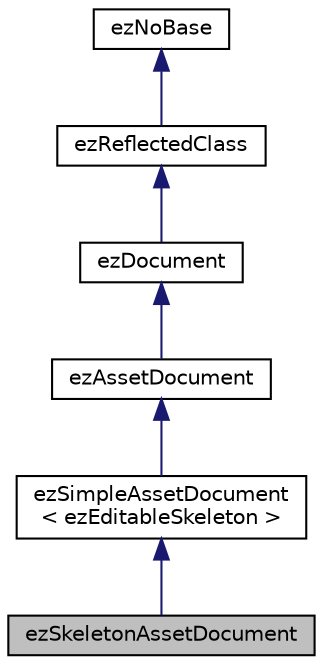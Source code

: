 digraph "ezSkeletonAssetDocument"
{
 // LATEX_PDF_SIZE
  edge [fontname="Helvetica",fontsize="10",labelfontname="Helvetica",labelfontsize="10"];
  node [fontname="Helvetica",fontsize="10",shape=record];
  Node1 [label="ezSkeletonAssetDocument",height=0.2,width=0.4,color="black", fillcolor="grey75", style="filled", fontcolor="black",tooltip=" "];
  Node2 -> Node1 [dir="back",color="midnightblue",fontsize="10",style="solid",fontname="Helvetica"];
  Node2 [label="ezSimpleAssetDocument\l\< ezEditableSkeleton \>",height=0.2,width=0.4,color="black", fillcolor="white", style="filled",URL="$d9/d62/classez_simple_asset_document.htm",tooltip=" "];
  Node3 -> Node2 [dir="back",color="midnightblue",fontsize="10",style="solid",fontname="Helvetica"];
  Node3 [label="ezAssetDocument",height=0.2,width=0.4,color="black", fillcolor="white", style="filled",URL="$d2/d47/classez_asset_document.htm",tooltip=" "];
  Node4 -> Node3 [dir="back",color="midnightblue",fontsize="10",style="solid",fontname="Helvetica"];
  Node4 [label="ezDocument",height=0.2,width=0.4,color="black", fillcolor="white", style="filled",URL="$d6/dd3/classez_document.htm",tooltip=" "];
  Node5 -> Node4 [dir="back",color="midnightblue",fontsize="10",style="solid",fontname="Helvetica"];
  Node5 [label="ezReflectedClass",height=0.2,width=0.4,color="black", fillcolor="white", style="filled",URL="$db/d45/classez_reflected_class.htm",tooltip="All classes that should be dynamically reflectable, need to be derived from this base class."];
  Node6 -> Node5 [dir="back",color="midnightblue",fontsize="10",style="solid",fontname="Helvetica"];
  Node6 [label="ezNoBase",height=0.2,width=0.4,color="black", fillcolor="white", style="filled",URL="$d4/d02/classez_no_base.htm",tooltip="Dummy type to pass to templates and macros that expect a base type for a class that has no base."];
}

